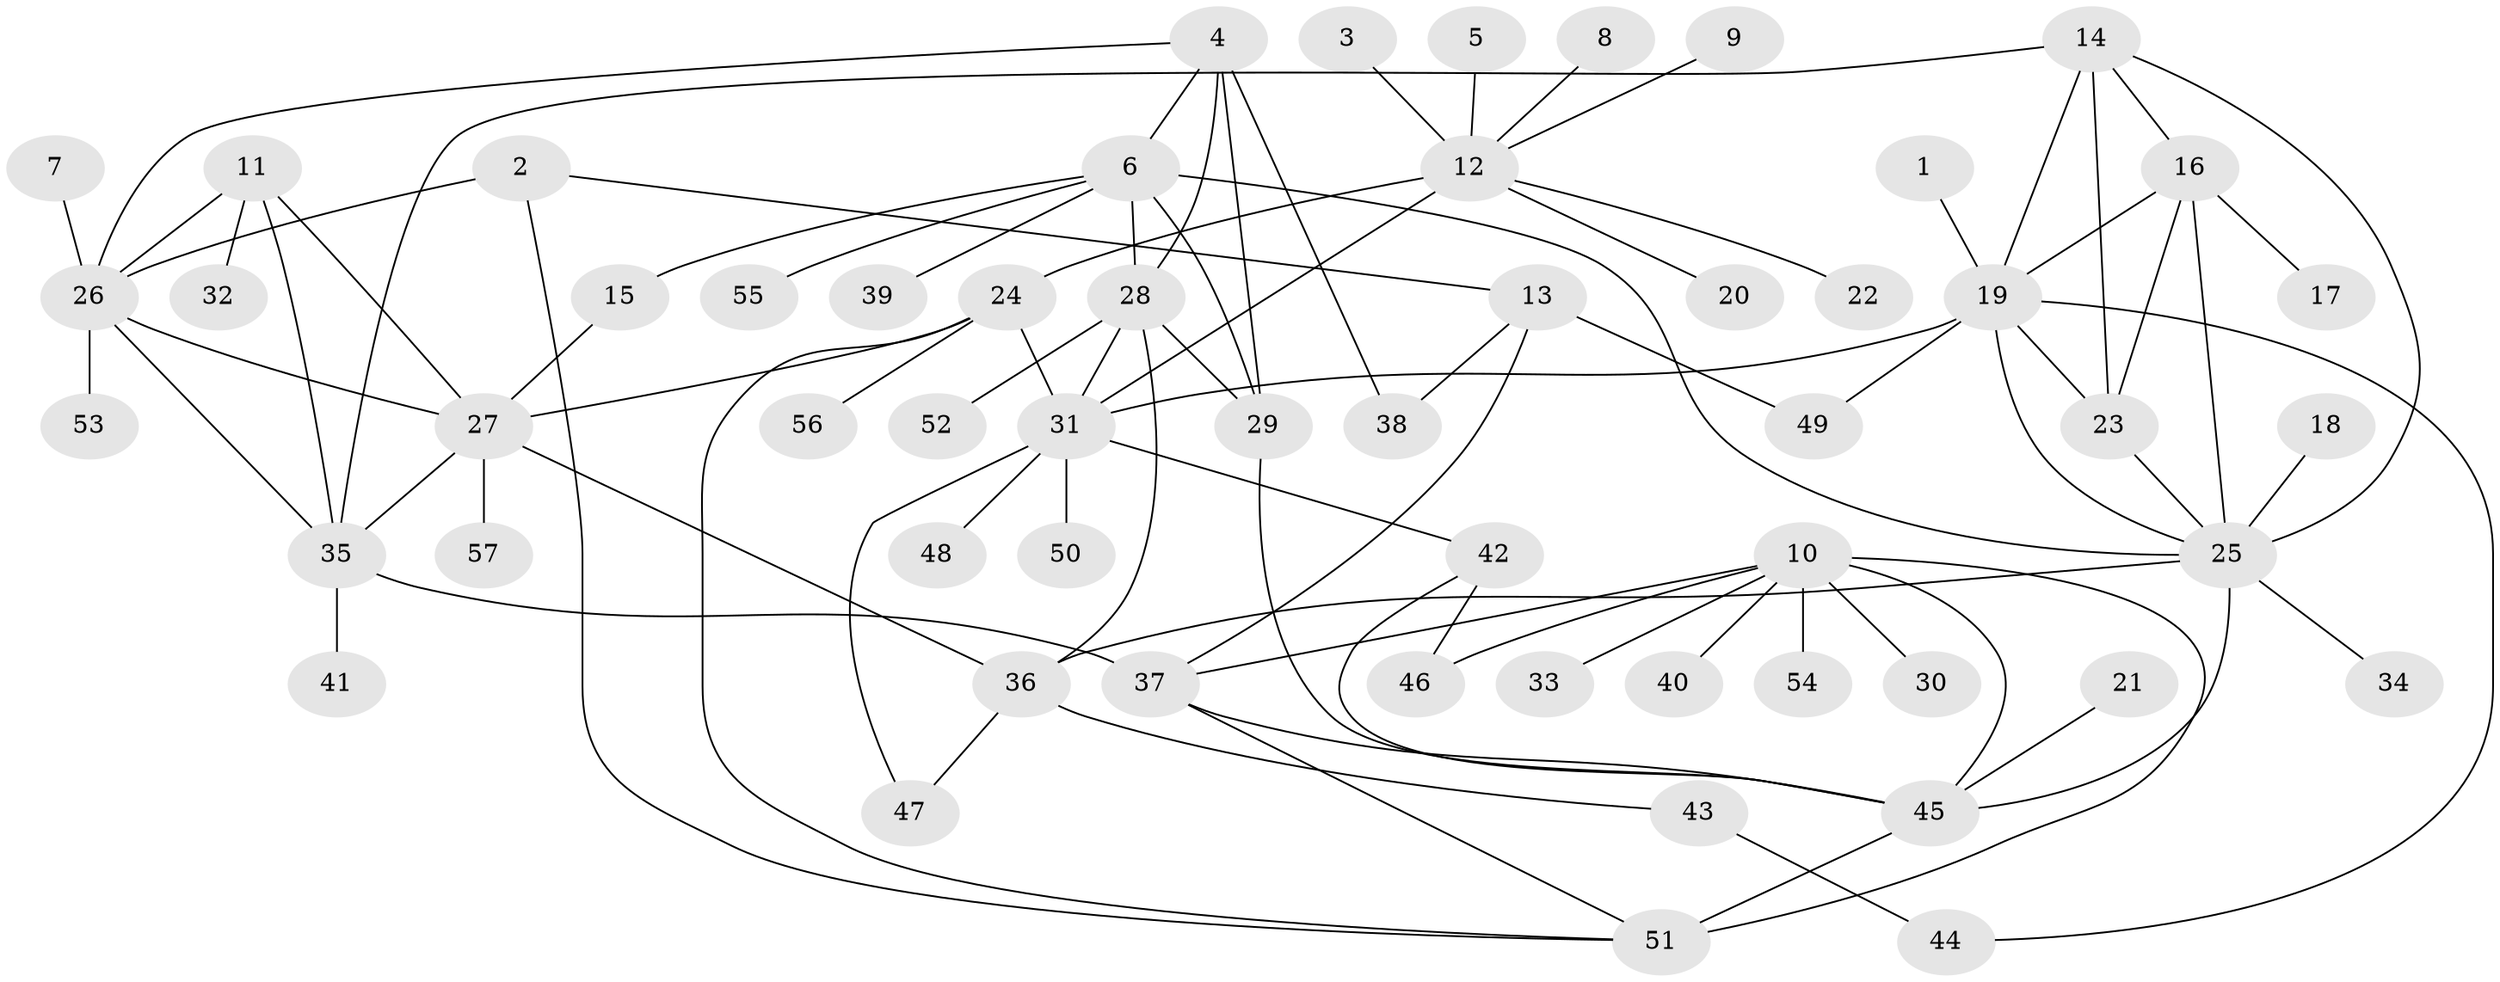 // original degree distribution, {10: 0.035398230088495575, 9: 0.008849557522123894, 6: 0.04424778761061947, 7: 0.07964601769911504, 4: 0.04424778761061947, 11: 0.008849557522123894, 8: 0.02654867256637168, 12: 0.008849557522123894, 1: 0.5929203539823009, 3: 0.04424778761061947, 2: 0.09734513274336283, 5: 0.008849557522123894}
// Generated by graph-tools (version 1.1) at 2025/02/03/09/25 03:02:34]
// undirected, 57 vertices, 89 edges
graph export_dot {
graph [start="1"]
  node [color=gray90,style=filled];
  1;
  2;
  3;
  4;
  5;
  6;
  7;
  8;
  9;
  10;
  11;
  12;
  13;
  14;
  15;
  16;
  17;
  18;
  19;
  20;
  21;
  22;
  23;
  24;
  25;
  26;
  27;
  28;
  29;
  30;
  31;
  32;
  33;
  34;
  35;
  36;
  37;
  38;
  39;
  40;
  41;
  42;
  43;
  44;
  45;
  46;
  47;
  48;
  49;
  50;
  51;
  52;
  53;
  54;
  55;
  56;
  57;
  1 -- 19 [weight=1.0];
  2 -- 13 [weight=1.0];
  2 -- 26 [weight=1.0];
  2 -- 51 [weight=1.0];
  3 -- 12 [weight=1.0];
  4 -- 6 [weight=1.0];
  4 -- 26 [weight=1.0];
  4 -- 28 [weight=1.0];
  4 -- 29 [weight=2.0];
  4 -- 38 [weight=1.0];
  5 -- 12 [weight=1.0];
  6 -- 15 [weight=1.0];
  6 -- 25 [weight=1.0];
  6 -- 28 [weight=1.0];
  6 -- 29 [weight=2.0];
  6 -- 39 [weight=1.0];
  6 -- 55 [weight=1.0];
  7 -- 26 [weight=1.0];
  8 -- 12 [weight=1.0];
  9 -- 12 [weight=1.0];
  10 -- 30 [weight=1.0];
  10 -- 33 [weight=1.0];
  10 -- 37 [weight=2.0];
  10 -- 40 [weight=1.0];
  10 -- 45 [weight=2.0];
  10 -- 46 [weight=1.0];
  10 -- 51 [weight=2.0];
  10 -- 54 [weight=1.0];
  11 -- 26 [weight=2.0];
  11 -- 27 [weight=1.0];
  11 -- 32 [weight=1.0];
  11 -- 35 [weight=1.0];
  12 -- 20 [weight=1.0];
  12 -- 22 [weight=1.0];
  12 -- 24 [weight=4.0];
  12 -- 31 [weight=2.0];
  13 -- 37 [weight=1.0];
  13 -- 38 [weight=1.0];
  13 -- 49 [weight=1.0];
  14 -- 16 [weight=1.0];
  14 -- 19 [weight=1.0];
  14 -- 23 [weight=1.0];
  14 -- 25 [weight=1.0];
  14 -- 35 [weight=1.0];
  15 -- 27 [weight=1.0];
  16 -- 17 [weight=1.0];
  16 -- 19 [weight=1.0];
  16 -- 23 [weight=1.0];
  16 -- 25 [weight=1.0];
  18 -- 25 [weight=1.0];
  19 -- 23 [weight=1.0];
  19 -- 25 [weight=1.0];
  19 -- 31 [weight=1.0];
  19 -- 44 [weight=1.0];
  19 -- 49 [weight=1.0];
  21 -- 45 [weight=1.0];
  23 -- 25 [weight=1.0];
  24 -- 27 [weight=1.0];
  24 -- 31 [weight=2.0];
  24 -- 51 [weight=1.0];
  24 -- 56 [weight=1.0];
  25 -- 34 [weight=1.0];
  25 -- 36 [weight=1.0];
  25 -- 45 [weight=1.0];
  26 -- 27 [weight=2.0];
  26 -- 35 [weight=2.0];
  26 -- 53 [weight=1.0];
  27 -- 35 [weight=1.0];
  27 -- 36 [weight=1.0];
  27 -- 57 [weight=1.0];
  28 -- 29 [weight=2.0];
  28 -- 31 [weight=1.0];
  28 -- 36 [weight=1.0];
  28 -- 52 [weight=1.0];
  29 -- 45 [weight=1.0];
  31 -- 42 [weight=1.0];
  31 -- 47 [weight=1.0];
  31 -- 48 [weight=1.0];
  31 -- 50 [weight=1.0];
  35 -- 37 [weight=1.0];
  35 -- 41 [weight=1.0];
  36 -- 43 [weight=1.0];
  36 -- 47 [weight=1.0];
  37 -- 45 [weight=1.0];
  37 -- 51 [weight=1.0];
  42 -- 45 [weight=1.0];
  42 -- 46 [weight=1.0];
  43 -- 44 [weight=1.0];
  45 -- 51 [weight=1.0];
}
